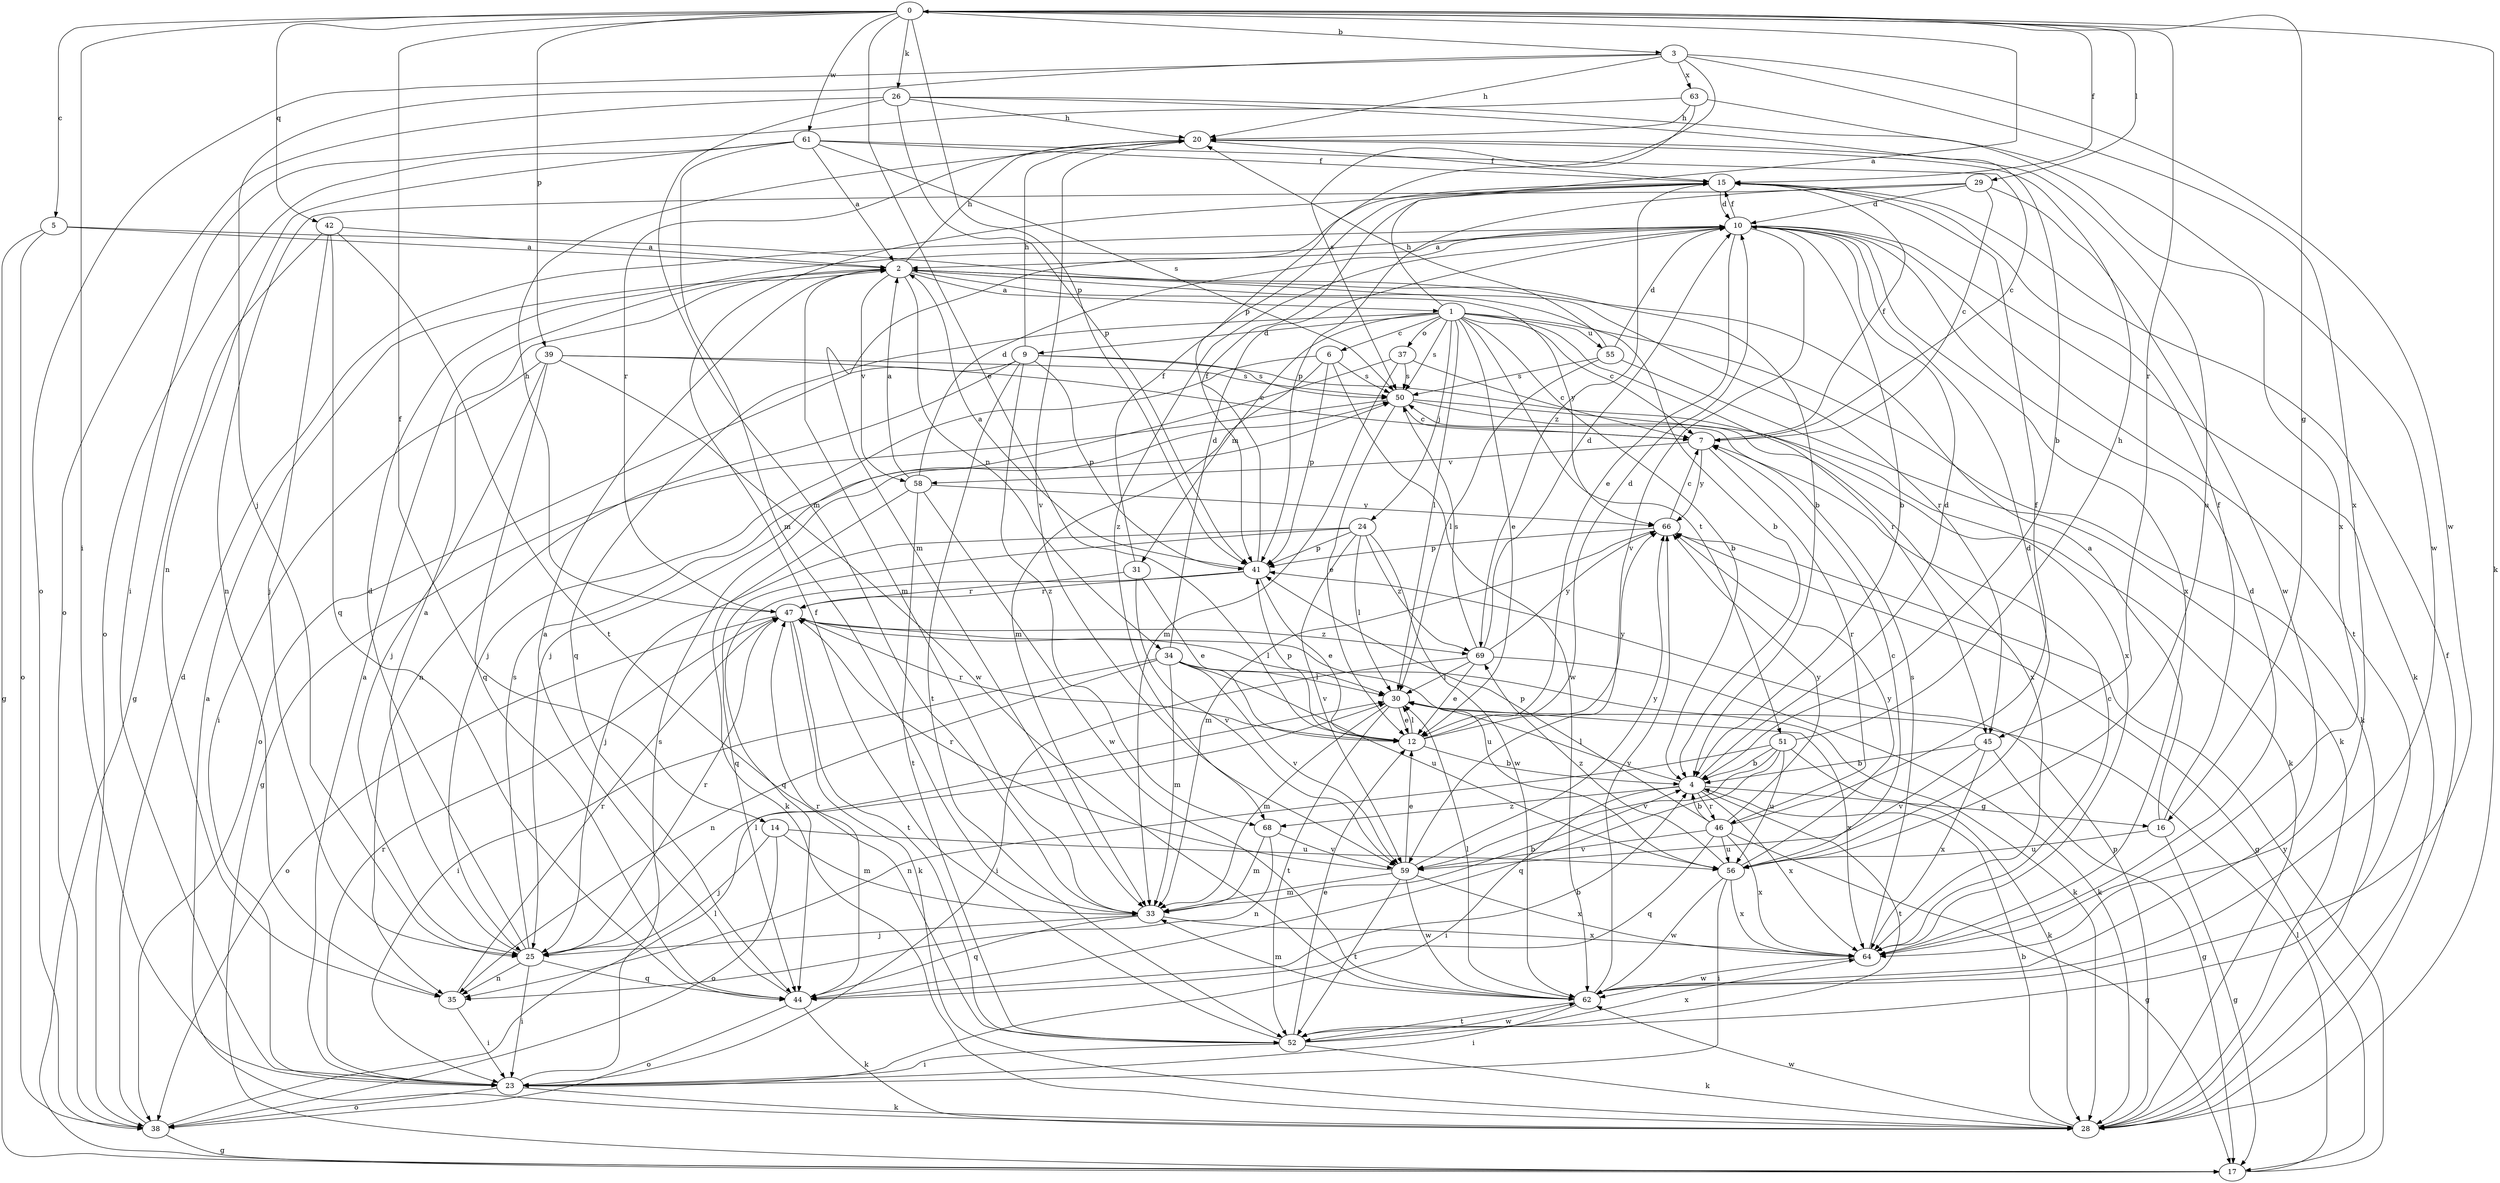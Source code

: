 strict digraph  {
0;
1;
2;
3;
4;
5;
6;
7;
9;
10;
12;
14;
15;
16;
17;
20;
23;
24;
25;
26;
28;
29;
30;
31;
33;
34;
35;
37;
38;
39;
41;
42;
44;
45;
46;
47;
50;
51;
52;
55;
56;
58;
59;
61;
62;
63;
64;
66;
68;
69;
0 -> 3  [label=b];
0 -> 5  [label=c];
0 -> 12  [label=e];
0 -> 14  [label=f];
0 -> 15  [label=f];
0 -> 16  [label=g];
0 -> 23  [label=i];
0 -> 26  [label=k];
0 -> 28  [label=k];
0 -> 29  [label=l];
0 -> 39  [label=p];
0 -> 41  [label=p];
0 -> 42  [label=q];
0 -> 45  [label=r];
0 -> 61  [label=w];
1 -> 0  [label=a];
1 -> 4  [label=b];
1 -> 6  [label=c];
1 -> 7  [label=c];
1 -> 9  [label=d];
1 -> 12  [label=e];
1 -> 24  [label=j];
1 -> 28  [label=k];
1 -> 30  [label=l];
1 -> 31  [label=m];
1 -> 37  [label=o];
1 -> 44  [label=q];
1 -> 45  [label=r];
1 -> 50  [label=s];
1 -> 51  [label=t];
1 -> 55  [label=u];
2 -> 1  [label=a];
2 -> 4  [label=b];
2 -> 20  [label=h];
2 -> 33  [label=m];
2 -> 34  [label=n];
2 -> 45  [label=r];
2 -> 58  [label=v];
2 -> 66  [label=y];
3 -> 20  [label=h];
3 -> 25  [label=j];
3 -> 38  [label=o];
3 -> 41  [label=p];
3 -> 62  [label=w];
3 -> 63  [label=x];
3 -> 64  [label=x];
4 -> 10  [label=d];
4 -> 16  [label=g];
4 -> 23  [label=i];
4 -> 30  [label=l];
4 -> 46  [label=r];
4 -> 52  [label=t];
4 -> 64  [label=x];
4 -> 68  [label=z];
5 -> 2  [label=a];
5 -> 4  [label=b];
5 -> 17  [label=g];
5 -> 38  [label=o];
6 -> 25  [label=j];
6 -> 33  [label=m];
6 -> 41  [label=p];
6 -> 50  [label=s];
6 -> 62  [label=w];
7 -> 15  [label=f];
7 -> 46  [label=r];
7 -> 58  [label=v];
7 -> 66  [label=y];
9 -> 20  [label=h];
9 -> 35  [label=n];
9 -> 38  [label=o];
9 -> 41  [label=p];
9 -> 50  [label=s];
9 -> 52  [label=t];
9 -> 64  [label=x];
9 -> 68  [label=z];
10 -> 2  [label=a];
10 -> 4  [label=b];
10 -> 12  [label=e];
10 -> 15  [label=f];
10 -> 28  [label=k];
10 -> 52  [label=t];
10 -> 59  [label=v];
10 -> 64  [label=x];
10 -> 68  [label=z];
12 -> 4  [label=b];
12 -> 10  [label=d];
12 -> 30  [label=l];
12 -> 41  [label=p];
12 -> 47  [label=r];
12 -> 66  [label=y];
14 -> 25  [label=j];
14 -> 33  [label=m];
14 -> 38  [label=o];
14 -> 56  [label=u];
15 -> 10  [label=d];
15 -> 33  [label=m];
15 -> 69  [label=z];
16 -> 2  [label=a];
16 -> 15  [label=f];
16 -> 17  [label=g];
16 -> 56  [label=u];
17 -> 30  [label=l];
17 -> 66  [label=y];
20 -> 15  [label=f];
20 -> 47  [label=r];
20 -> 56  [label=u];
20 -> 59  [label=v];
23 -> 2  [label=a];
23 -> 28  [label=k];
23 -> 38  [label=o];
23 -> 47  [label=r];
23 -> 50  [label=s];
24 -> 25  [label=j];
24 -> 30  [label=l];
24 -> 41  [label=p];
24 -> 44  [label=q];
24 -> 59  [label=v];
24 -> 62  [label=w];
24 -> 69  [label=z];
25 -> 2  [label=a];
25 -> 10  [label=d];
25 -> 23  [label=i];
25 -> 30  [label=l];
25 -> 35  [label=n];
25 -> 44  [label=q];
25 -> 47  [label=r];
25 -> 50  [label=s];
26 -> 4  [label=b];
26 -> 20  [label=h];
26 -> 33  [label=m];
26 -> 38  [label=o];
26 -> 41  [label=p];
26 -> 64  [label=x];
28 -> 2  [label=a];
28 -> 4  [label=b];
28 -> 15  [label=f];
28 -> 41  [label=p];
28 -> 62  [label=w];
29 -> 7  [label=c];
29 -> 10  [label=d];
29 -> 35  [label=n];
29 -> 41  [label=p];
29 -> 62  [label=w];
30 -> 12  [label=e];
30 -> 33  [label=m];
30 -> 52  [label=t];
30 -> 64  [label=x];
31 -> 12  [label=e];
31 -> 15  [label=f];
31 -> 47  [label=r];
31 -> 59  [label=v];
33 -> 4  [label=b];
33 -> 25  [label=j];
33 -> 44  [label=q];
33 -> 64  [label=x];
34 -> 10  [label=d];
34 -> 23  [label=i];
34 -> 28  [label=k];
34 -> 30  [label=l];
34 -> 33  [label=m];
34 -> 35  [label=n];
34 -> 56  [label=u];
34 -> 59  [label=v];
35 -> 23  [label=i];
35 -> 47  [label=r];
37 -> 7  [label=c];
37 -> 25  [label=j];
37 -> 33  [label=m];
37 -> 50  [label=s];
38 -> 10  [label=d];
38 -> 17  [label=g];
38 -> 30  [label=l];
39 -> 7  [label=c];
39 -> 23  [label=i];
39 -> 25  [label=j];
39 -> 44  [label=q];
39 -> 50  [label=s];
39 -> 62  [label=w];
41 -> 2  [label=a];
41 -> 12  [label=e];
41 -> 15  [label=f];
41 -> 44  [label=q];
41 -> 47  [label=r];
42 -> 2  [label=a];
42 -> 17  [label=g];
42 -> 25  [label=j];
42 -> 44  [label=q];
42 -> 52  [label=t];
44 -> 2  [label=a];
44 -> 4  [label=b];
44 -> 28  [label=k];
44 -> 38  [label=o];
44 -> 47  [label=r];
45 -> 4  [label=b];
45 -> 17  [label=g];
45 -> 59  [label=v];
45 -> 64  [label=x];
46 -> 4  [label=b];
46 -> 15  [label=f];
46 -> 17  [label=g];
46 -> 41  [label=p];
46 -> 44  [label=q];
46 -> 56  [label=u];
46 -> 59  [label=v];
46 -> 64  [label=x];
46 -> 66  [label=y];
47 -> 20  [label=h];
47 -> 28  [label=k];
47 -> 30  [label=l];
47 -> 38  [label=o];
47 -> 52  [label=t];
47 -> 56  [label=u];
47 -> 69  [label=z];
50 -> 7  [label=c];
50 -> 12  [label=e];
50 -> 17  [label=g];
50 -> 28  [label=k];
50 -> 64  [label=x];
51 -> 4  [label=b];
51 -> 20  [label=h];
51 -> 28  [label=k];
51 -> 35  [label=n];
51 -> 44  [label=q];
51 -> 56  [label=u];
51 -> 59  [label=v];
52 -> 12  [label=e];
52 -> 15  [label=f];
52 -> 23  [label=i];
52 -> 28  [label=k];
52 -> 62  [label=w];
52 -> 64  [label=x];
55 -> 10  [label=d];
55 -> 20  [label=h];
55 -> 28  [label=k];
55 -> 30  [label=l];
55 -> 50  [label=s];
56 -> 7  [label=c];
56 -> 10  [label=d];
56 -> 23  [label=i];
56 -> 62  [label=w];
56 -> 64  [label=x];
56 -> 66  [label=y];
56 -> 69  [label=z];
58 -> 2  [label=a];
58 -> 10  [label=d];
58 -> 28  [label=k];
58 -> 52  [label=t];
58 -> 62  [label=w];
58 -> 66  [label=y];
59 -> 12  [label=e];
59 -> 33  [label=m];
59 -> 47  [label=r];
59 -> 52  [label=t];
59 -> 62  [label=w];
59 -> 64  [label=x];
59 -> 66  [label=y];
61 -> 2  [label=a];
61 -> 7  [label=c];
61 -> 15  [label=f];
61 -> 33  [label=m];
61 -> 35  [label=n];
61 -> 38  [label=o];
61 -> 50  [label=s];
62 -> 23  [label=i];
62 -> 30  [label=l];
62 -> 33  [label=m];
62 -> 52  [label=t];
62 -> 66  [label=y];
63 -> 20  [label=h];
63 -> 23  [label=i];
63 -> 50  [label=s];
63 -> 62  [label=w];
64 -> 7  [label=c];
64 -> 10  [label=d];
64 -> 50  [label=s];
64 -> 62  [label=w];
66 -> 7  [label=c];
66 -> 17  [label=g];
66 -> 33  [label=m];
66 -> 41  [label=p];
68 -> 33  [label=m];
68 -> 35  [label=n];
68 -> 59  [label=v];
69 -> 10  [label=d];
69 -> 12  [label=e];
69 -> 23  [label=i];
69 -> 28  [label=k];
69 -> 30  [label=l];
69 -> 50  [label=s];
69 -> 66  [label=y];
}
